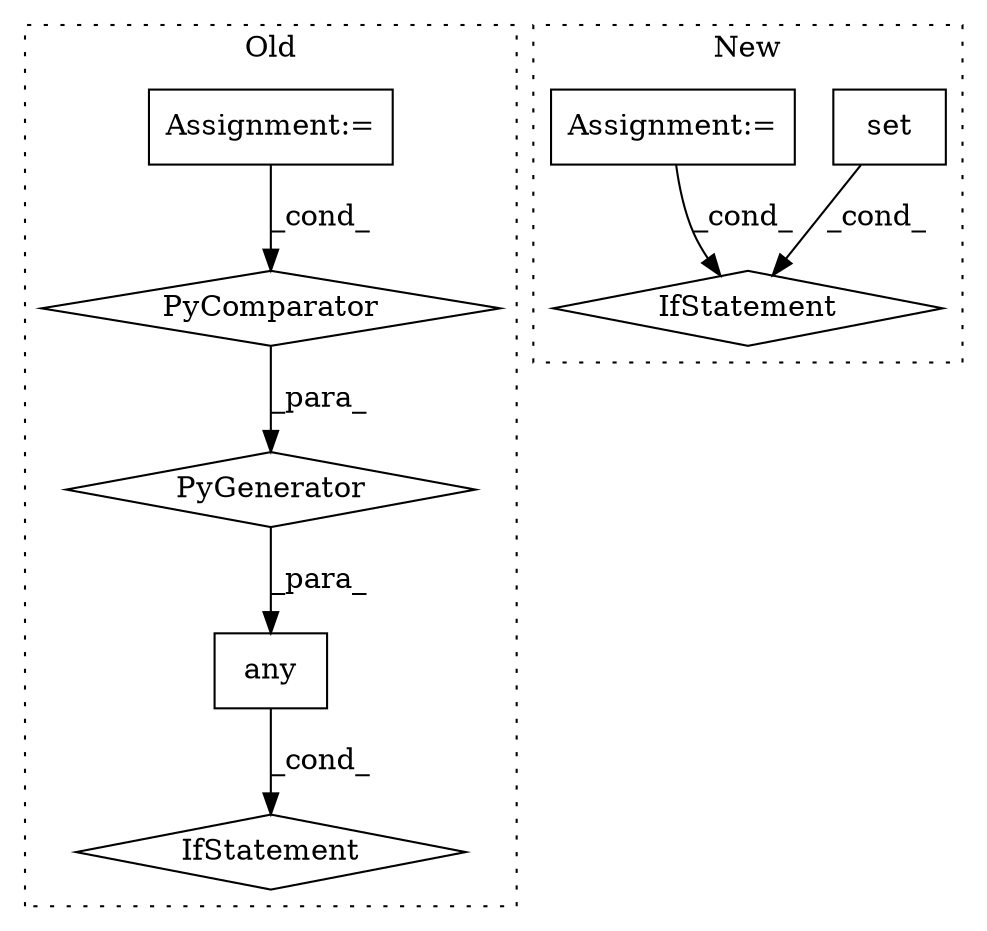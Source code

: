 digraph G {
subgraph cluster0 {
1 [label="any" a="32" s="4846,5011" l="13,-3" shape="box"];
3 [label="Assignment:=" a="7" s="4721" l="24" shape="box"];
4 [label="PyGenerator" a="107" s="4859" l="152" shape="diamond"];
5 [label="PyComparator" a="113" s="4956" l="49" shape="diamond"];
6 [label="IfStatement" a="25" s="4842,5008" l="4,2" shape="diamond"];
label = "Old";
style="dotted";
}
subgraph cluster1 {
2 [label="set" a="32" s="3862,3879" l="4,1" shape="box"];
7 [label="IfStatement" a="25" s="3841,3880" l="8,2" shape="diamond"];
8 [label="Assignment:=" a="7" s="3629" l="2" shape="box"];
label = "New";
style="dotted";
}
1 -> 6 [label="_cond_"];
2 -> 7 [label="_cond_"];
3 -> 5 [label="_cond_"];
4 -> 1 [label="_para_"];
5 -> 4 [label="_para_"];
8 -> 7 [label="_cond_"];
}